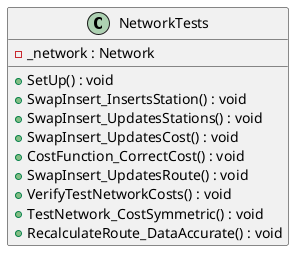 @startuml
class NetworkTests {
    - _network : Network
    + SetUp() : void
    + SwapInsert_InsertsStation() : void
    + SwapInsert_UpdatesStations() : void
    + SwapInsert_UpdatesCost() : void
    + CostFunction_CorrectCost() : void
    + SwapInsert_UpdatesRoute() : void
    + VerifyTestNetworkCosts() : void
    + TestNetwork_CostSymmetric() : void
    + RecalculateRoute_DataAccurate() : void
}
@enduml
